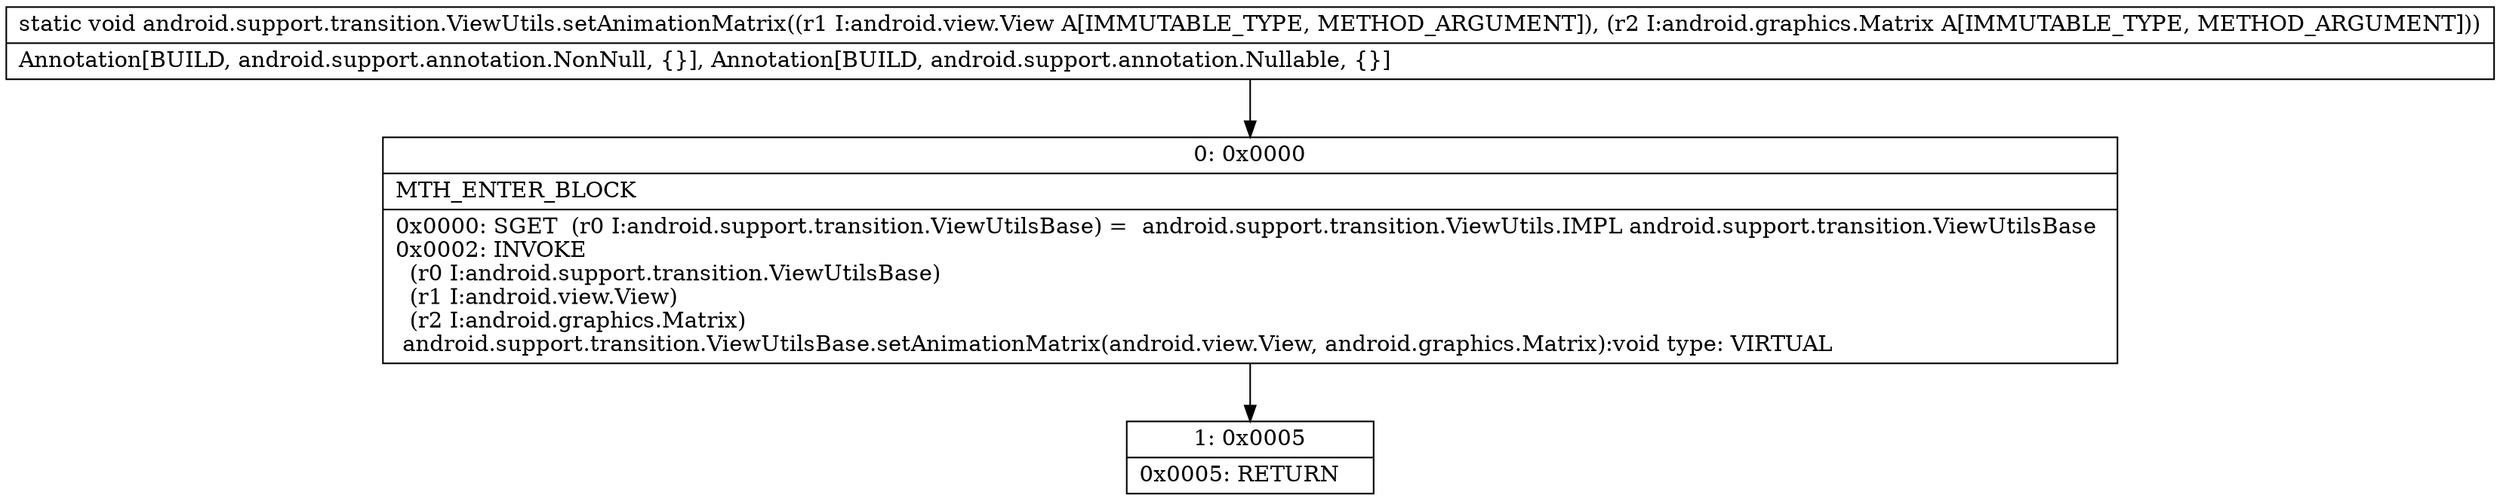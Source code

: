 digraph "CFG forandroid.support.transition.ViewUtils.setAnimationMatrix(Landroid\/view\/View;Landroid\/graphics\/Matrix;)V" {
Node_0 [shape=record,label="{0\:\ 0x0000|MTH_ENTER_BLOCK\l|0x0000: SGET  (r0 I:android.support.transition.ViewUtilsBase) =  android.support.transition.ViewUtils.IMPL android.support.transition.ViewUtilsBase \l0x0002: INVOKE  \l  (r0 I:android.support.transition.ViewUtilsBase)\l  (r1 I:android.view.View)\l  (r2 I:android.graphics.Matrix)\l android.support.transition.ViewUtilsBase.setAnimationMatrix(android.view.View, android.graphics.Matrix):void type: VIRTUAL \l}"];
Node_1 [shape=record,label="{1\:\ 0x0005|0x0005: RETURN   \l}"];
MethodNode[shape=record,label="{static void android.support.transition.ViewUtils.setAnimationMatrix((r1 I:android.view.View A[IMMUTABLE_TYPE, METHOD_ARGUMENT]), (r2 I:android.graphics.Matrix A[IMMUTABLE_TYPE, METHOD_ARGUMENT]))  | Annotation[BUILD, android.support.annotation.NonNull, \{\}], Annotation[BUILD, android.support.annotation.Nullable, \{\}]\l}"];
MethodNode -> Node_0;
Node_0 -> Node_1;
}

